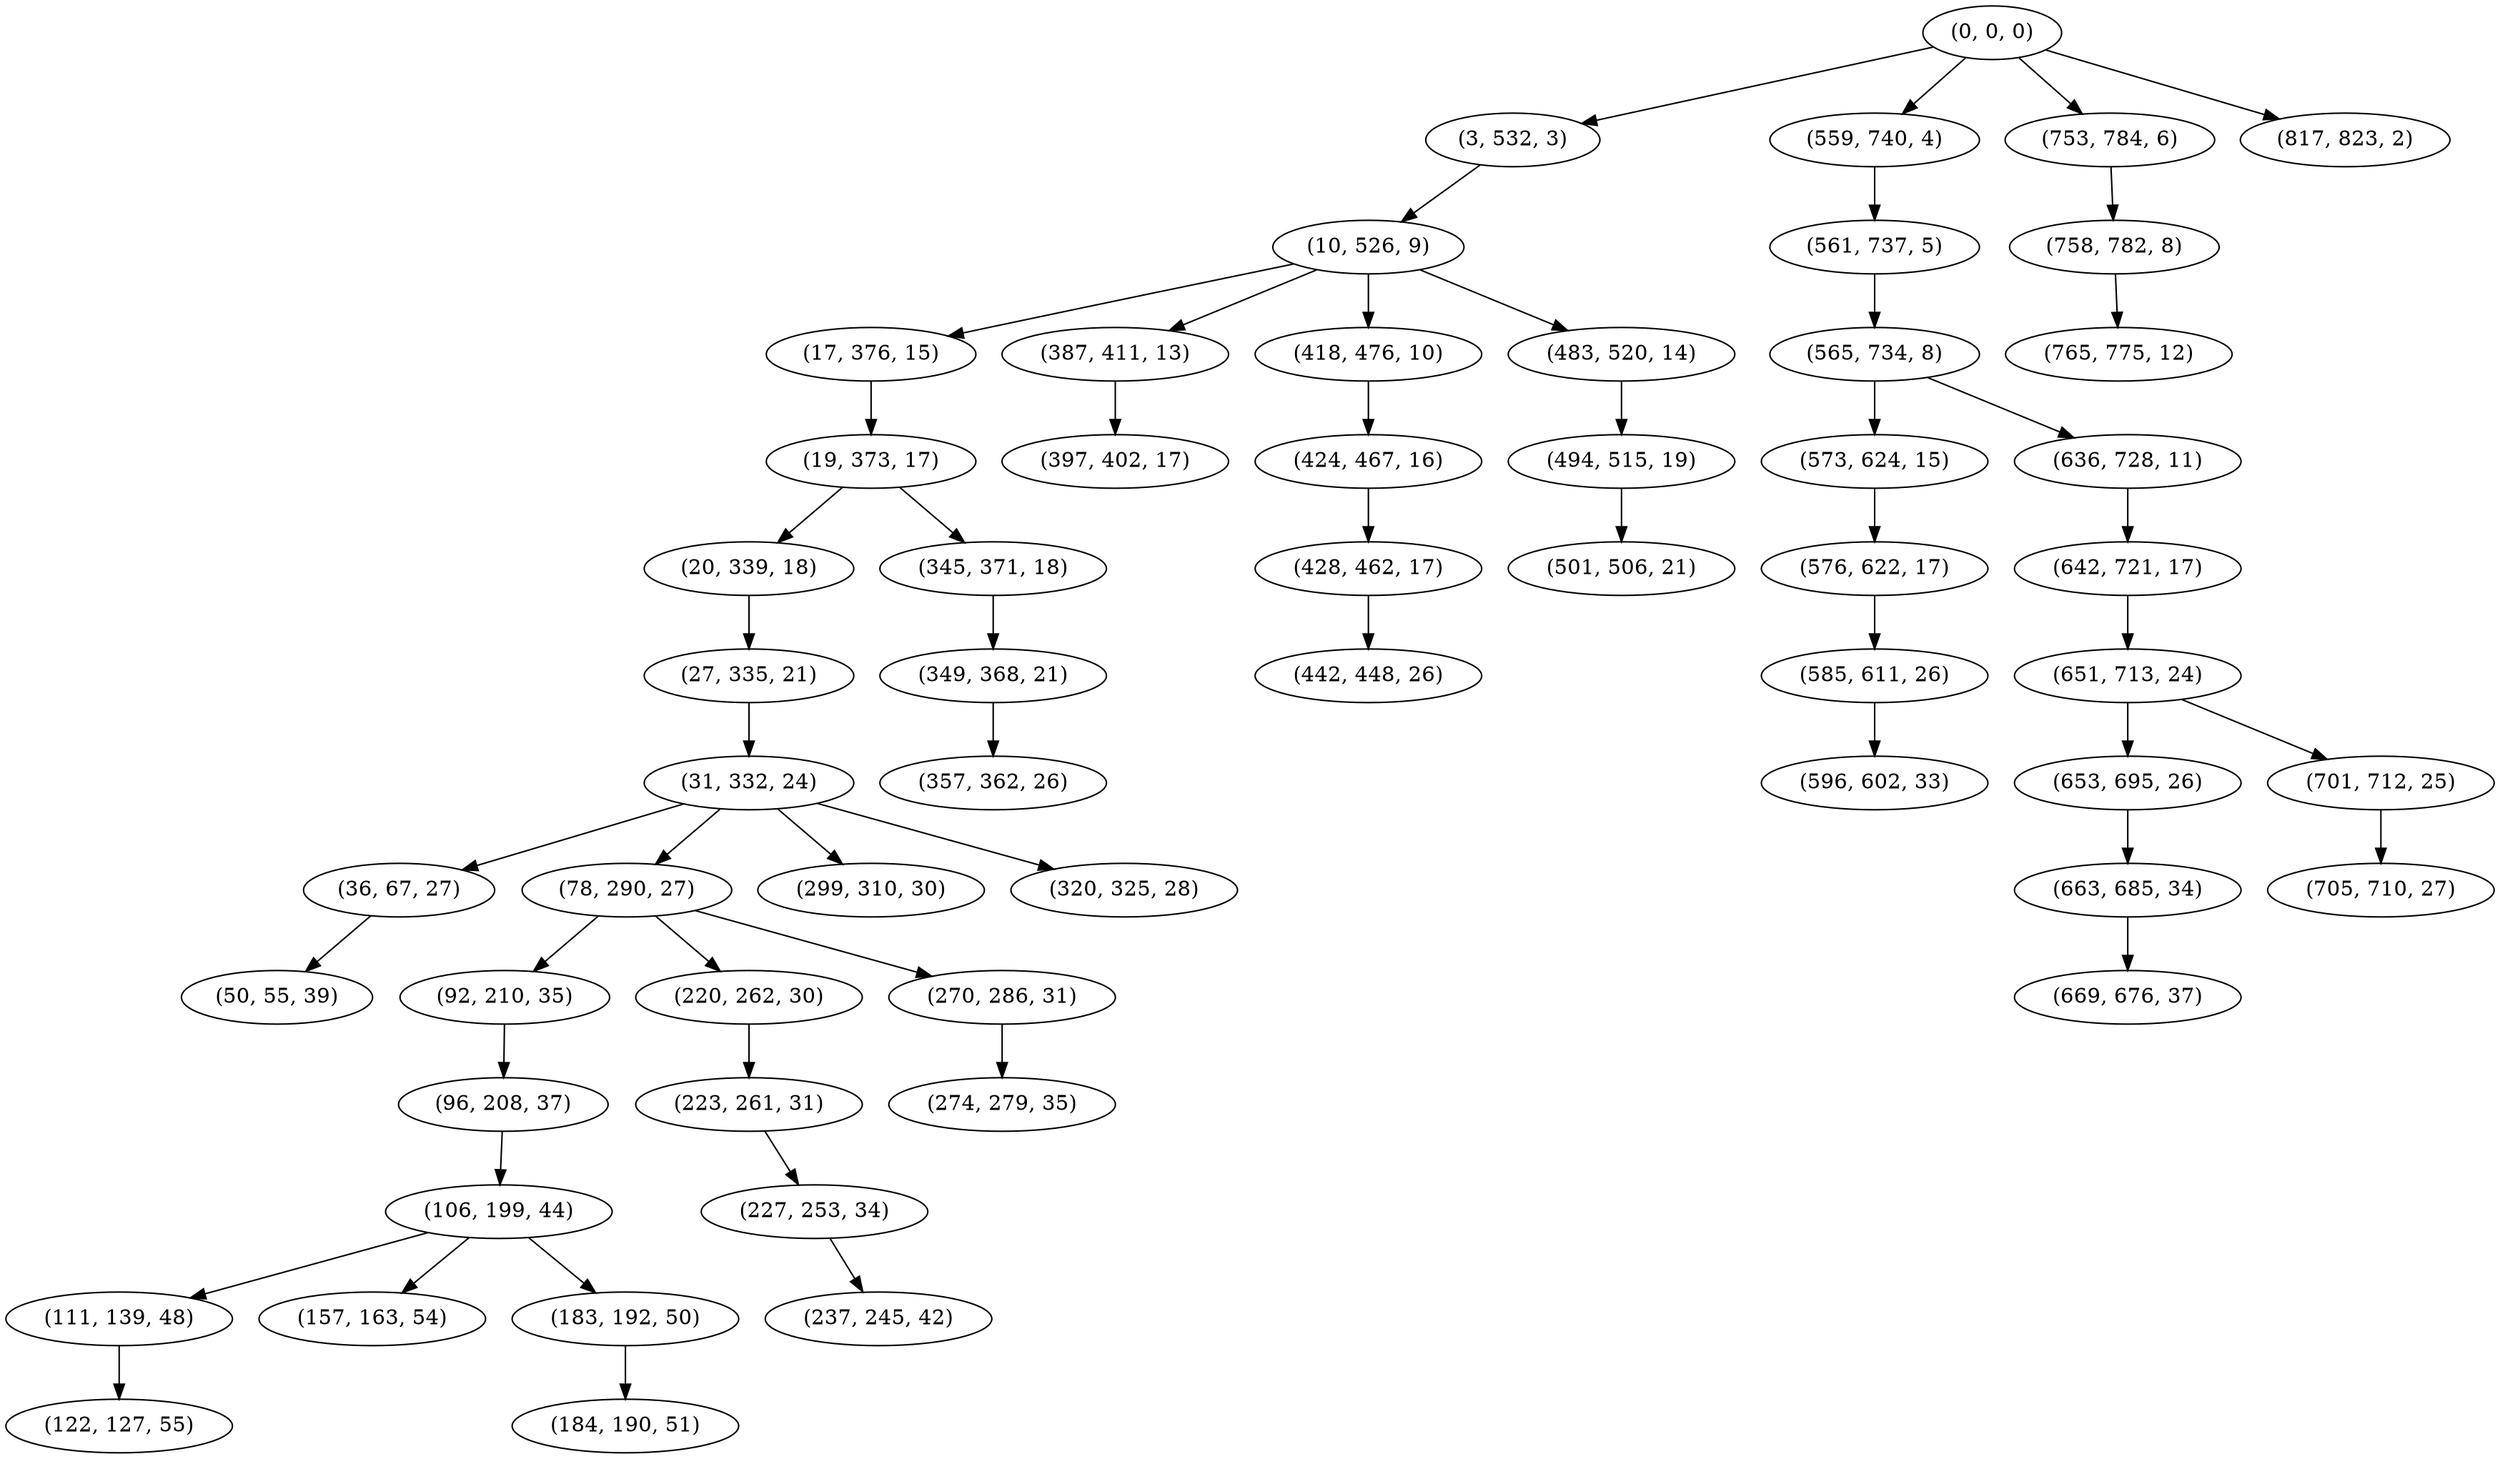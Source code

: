 digraph tree {
    "(0, 0, 0)";
    "(3, 532, 3)";
    "(10, 526, 9)";
    "(17, 376, 15)";
    "(19, 373, 17)";
    "(20, 339, 18)";
    "(27, 335, 21)";
    "(31, 332, 24)";
    "(36, 67, 27)";
    "(50, 55, 39)";
    "(78, 290, 27)";
    "(92, 210, 35)";
    "(96, 208, 37)";
    "(106, 199, 44)";
    "(111, 139, 48)";
    "(122, 127, 55)";
    "(157, 163, 54)";
    "(183, 192, 50)";
    "(184, 190, 51)";
    "(220, 262, 30)";
    "(223, 261, 31)";
    "(227, 253, 34)";
    "(237, 245, 42)";
    "(270, 286, 31)";
    "(274, 279, 35)";
    "(299, 310, 30)";
    "(320, 325, 28)";
    "(345, 371, 18)";
    "(349, 368, 21)";
    "(357, 362, 26)";
    "(387, 411, 13)";
    "(397, 402, 17)";
    "(418, 476, 10)";
    "(424, 467, 16)";
    "(428, 462, 17)";
    "(442, 448, 26)";
    "(483, 520, 14)";
    "(494, 515, 19)";
    "(501, 506, 21)";
    "(559, 740, 4)";
    "(561, 737, 5)";
    "(565, 734, 8)";
    "(573, 624, 15)";
    "(576, 622, 17)";
    "(585, 611, 26)";
    "(596, 602, 33)";
    "(636, 728, 11)";
    "(642, 721, 17)";
    "(651, 713, 24)";
    "(653, 695, 26)";
    "(663, 685, 34)";
    "(669, 676, 37)";
    "(701, 712, 25)";
    "(705, 710, 27)";
    "(753, 784, 6)";
    "(758, 782, 8)";
    "(765, 775, 12)";
    "(817, 823, 2)";
    "(0, 0, 0)" -> "(3, 532, 3)";
    "(0, 0, 0)" -> "(559, 740, 4)";
    "(0, 0, 0)" -> "(753, 784, 6)";
    "(0, 0, 0)" -> "(817, 823, 2)";
    "(3, 532, 3)" -> "(10, 526, 9)";
    "(10, 526, 9)" -> "(17, 376, 15)";
    "(10, 526, 9)" -> "(387, 411, 13)";
    "(10, 526, 9)" -> "(418, 476, 10)";
    "(10, 526, 9)" -> "(483, 520, 14)";
    "(17, 376, 15)" -> "(19, 373, 17)";
    "(19, 373, 17)" -> "(20, 339, 18)";
    "(19, 373, 17)" -> "(345, 371, 18)";
    "(20, 339, 18)" -> "(27, 335, 21)";
    "(27, 335, 21)" -> "(31, 332, 24)";
    "(31, 332, 24)" -> "(36, 67, 27)";
    "(31, 332, 24)" -> "(78, 290, 27)";
    "(31, 332, 24)" -> "(299, 310, 30)";
    "(31, 332, 24)" -> "(320, 325, 28)";
    "(36, 67, 27)" -> "(50, 55, 39)";
    "(78, 290, 27)" -> "(92, 210, 35)";
    "(78, 290, 27)" -> "(220, 262, 30)";
    "(78, 290, 27)" -> "(270, 286, 31)";
    "(92, 210, 35)" -> "(96, 208, 37)";
    "(96, 208, 37)" -> "(106, 199, 44)";
    "(106, 199, 44)" -> "(111, 139, 48)";
    "(106, 199, 44)" -> "(157, 163, 54)";
    "(106, 199, 44)" -> "(183, 192, 50)";
    "(111, 139, 48)" -> "(122, 127, 55)";
    "(183, 192, 50)" -> "(184, 190, 51)";
    "(220, 262, 30)" -> "(223, 261, 31)";
    "(223, 261, 31)" -> "(227, 253, 34)";
    "(227, 253, 34)" -> "(237, 245, 42)";
    "(270, 286, 31)" -> "(274, 279, 35)";
    "(345, 371, 18)" -> "(349, 368, 21)";
    "(349, 368, 21)" -> "(357, 362, 26)";
    "(387, 411, 13)" -> "(397, 402, 17)";
    "(418, 476, 10)" -> "(424, 467, 16)";
    "(424, 467, 16)" -> "(428, 462, 17)";
    "(428, 462, 17)" -> "(442, 448, 26)";
    "(483, 520, 14)" -> "(494, 515, 19)";
    "(494, 515, 19)" -> "(501, 506, 21)";
    "(559, 740, 4)" -> "(561, 737, 5)";
    "(561, 737, 5)" -> "(565, 734, 8)";
    "(565, 734, 8)" -> "(573, 624, 15)";
    "(565, 734, 8)" -> "(636, 728, 11)";
    "(573, 624, 15)" -> "(576, 622, 17)";
    "(576, 622, 17)" -> "(585, 611, 26)";
    "(585, 611, 26)" -> "(596, 602, 33)";
    "(636, 728, 11)" -> "(642, 721, 17)";
    "(642, 721, 17)" -> "(651, 713, 24)";
    "(651, 713, 24)" -> "(653, 695, 26)";
    "(651, 713, 24)" -> "(701, 712, 25)";
    "(653, 695, 26)" -> "(663, 685, 34)";
    "(663, 685, 34)" -> "(669, 676, 37)";
    "(701, 712, 25)" -> "(705, 710, 27)";
    "(753, 784, 6)" -> "(758, 782, 8)";
    "(758, 782, 8)" -> "(765, 775, 12)";
}
